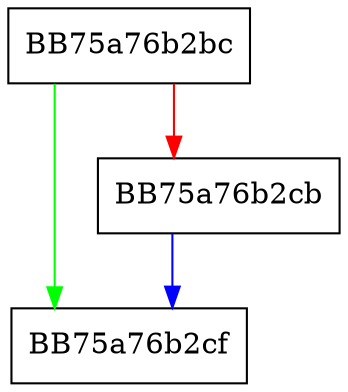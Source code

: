 digraph Reset {
  node [shape="box"];
  graph [splines=ortho];
  BB75a76b2bc -> BB75a76b2cf [color="green"];
  BB75a76b2bc -> BB75a76b2cb [color="red"];
  BB75a76b2cb -> BB75a76b2cf [color="blue"];
}